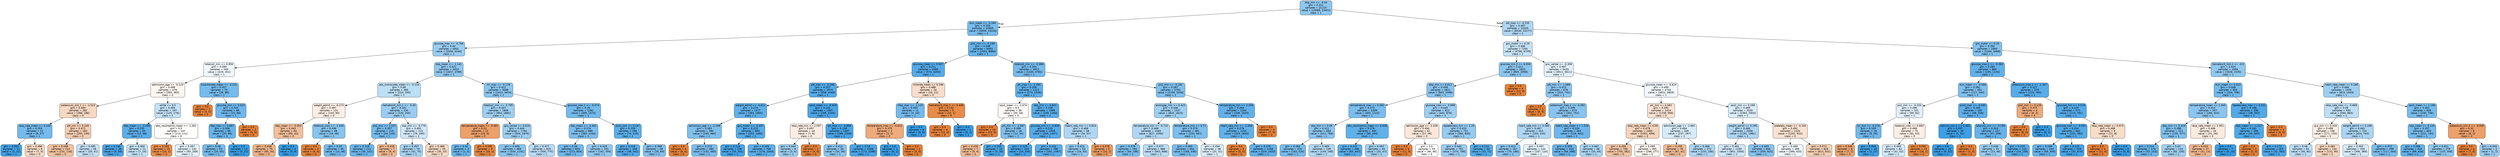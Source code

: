 digraph Tree {
node [shape=box, style="filled, rounded", color="black", fontname="helvetica"] ;
edge [fontname="helvetica"] ;
0 [label="dbp_min <= -0.04\ngini = 0.421\nsamples = 21110\nvalue = [10089, 23401]\nclass = 1", fillcolor="#8ec7f0"] ;
1 [label="bun_mean <= -0.394\ngini = 0.359\nsamples = 10905\nvalue = [4059, 13224]\nclass = 1", fillcolor="#76bbed"] ;
0 -> 1 [labeldistance=2.5, labelangle=45, headlabel="True"] ;
2 [label="glucose_max <= -0.766\ngini = 0.44\nsamples = 4002\nvalue = [2056, 4240]\nclass = 1", fillcolor="#99cdf2"] ;
1 -> 2 ;
3 [label="totalco2_min <= 0.956\ngini = 0.499\nsamples = 549\nvalue = [419, 451]\nclass = 1", fillcolor="#f1f8fd"] ;
2 -> 3 ;
4 [label="admission_age <= -0.123\ngini = 0.499\nsamples = 479\nvalue = [393, 365]\nclass = 0", fillcolor="#fdf6f1"] ;
3 -> 4 ;
5 [label="potassium_min.1 <= -1.523\ngini = 0.484\nsamples = 282\nvalue = [268, 186]\nclass = 0", fillcolor="#f7d8c2"] ;
4 -> 5 ;
6 [label="resp_rate_mean <= 0.165\ngini = 0.353\nsamples = 22\nvalue = [8, 27]\nclass = 1", fillcolor="#74baed"] ;
5 -> 6 ;
7 [label="gini = 0.083\nsamples = 13\nvalue = [1, 22]\nclass = 1", fillcolor="#42a1e6"] ;
6 -> 7 ;
8 [label="gini = 0.486\nsamples = 9\nvalue = [7, 5]\nclass = 0", fillcolor="#f8dbc6"] ;
6 -> 8 ;
9 [label="ptt_min <= 0.249\ngini = 0.471\nsamples = 260\nvalue = [260, 159]\nclass = 0", fillcolor="#f5ceb2"] ;
5 -> 9 ;
10 [label="gini = 0.448\nsamples = 214\nvalue = [231, 118]\nclass = 0", fillcolor="#f2c19e"] ;
9 -> 10 ;
11 [label="gini = 0.485\nsamples = 46\nvalue = [29, 41]\nclass = 1", fillcolor="#c5e2f7"] ;
9 -> 11 ;
12 [label="white <= 0.5\ngini = 0.484\nsamples = 197\nvalue = [125, 179]\nclass = 1", fillcolor="#c3e1f7"] ;
4 -> 12 ;
13 [label="dbp_mean <= -0.059\ngini = 0.255\nsamples = 50\nvalue = [12, 68]\nclass = 1", fillcolor="#5caeea"] ;
12 -> 13 ;
14 [label="gini = 0.146\nsamples = 39\nvalue = [5, 58]\nclass = 1", fillcolor="#4aa5e7"] ;
13 -> 14 ;
15 [label="gini = 0.484\nsamples = 11\nvalue = [7, 10]\nclass = 1", fillcolor="#c4e2f7"] ;
13 -> 15 ;
16 [label="abs_neutrophils_mean <= -1.091\ngini = 0.5\nsamples = 147\nvalue = [113, 111]\nclass = 0", fillcolor="#fffdfb"] ;
12 -> 16 ;
17 [label="gini = 0.165\nsamples = 15\nvalue = [20, 2]\nclass = 0", fillcolor="#e88e4d"] ;
16 -> 17 ;
18 [label="gini = 0.497\nsamples = 132\nvalue = [93, 109]\nclass = 1", fillcolor="#e2f1fb"] ;
16 -> 18 ;
19 [label="bicarbonate_mean <= -0.231\ngini = 0.357\nsamples = 70\nvalue = [26, 86]\nclass = 1", fillcolor="#75bbed"] ;
3 -> 19 ;
20 [label="gini = 0.0\nsamples = 2\nvalue = [3, 0]\nclass = 0", fillcolor="#e58139"] ;
19 -> 20 ;
21 [label="glucose_min <= 0.023\ngini = 0.333\nsamples = 68\nvalue = [23, 86]\nclass = 1", fillcolor="#6eb7ec"] ;
19 -> 21 ;
22 [label="dbp_max <= 0.667\ngini = 0.306\nsamples = 66\nvalue = [20, 86]\nclass = 1", fillcolor="#67b4eb"] ;
21 -> 22 ;
23 [label="gini = 0.36\nsamples = 53\nvalue = [20, 65]\nclass = 1", fillcolor="#76bbed"] ;
22 -> 23 ;
24 [label="gini = 0.0\nsamples = 13\nvalue = [0, 21]\nclass = 1", fillcolor="#399de5"] ;
22 -> 24 ;
25 [label="gini = 0.0\nsamples = 2\nvalue = [3, 0]\nclass = 0", fillcolor="#e58139"] ;
21 -> 25 ;
26 [label="sbp_mean <= -1.141\ngini = 0.421\nsamples = 3453\nvalue = [1637, 3789]\nclass = 1", fillcolor="#8fc7f0"] ;
2 -> 26 ;
27 [label="abs_monocytes_mean <= -0.124\ngini = 0.48\nsamples = 365\nvalue = [224, 335]\nclass = 1", fillcolor="#bddff6"] ;
26 -> 27 ;
28 [label="weight_admit <= -0.273\ngini = 0.497\nsamples = 131\nvalue = [104, 90]\nclass = 0", fillcolor="#fceee4"] ;
27 -> 28 ;
29 [label="dbp_mean <= -0.003\ngini = 0.443\nsamples = 83\nvalue = [85, 42]\nclass = 0", fillcolor="#f2bf9b"] ;
28 -> 29 ;
30 [label="gini = 0.408\nsamples = 79\nvalue = [85, 34]\nclass = 0", fillcolor="#efb388"] ;
29 -> 30 ;
31 [label="gini = 0.0\nsamples = 4\nvalue = [0, 8]\nclass = 1", fillcolor="#399de5"] ;
29 -> 31 ;
32 [label="totalco2_max <= -1.549\ngini = 0.406\nsamples = 48\nvalue = [19, 48]\nclass = 1", fillcolor="#87c4ef"] ;
28 -> 32 ;
33 [label="gini = 0.0\nsamples = 3\nvalue = [5, 0]\nclass = 0", fillcolor="#e58139"] ;
32 -> 33 ;
34 [label="gini = 0.35\nsamples = 45\nvalue = [14, 48]\nclass = 1", fillcolor="#73baed"] ;
32 -> 34 ;
35 [label="hematocrit_min.1 <= -0.35\ngini = 0.441\nsamples = 234\nvalue = [120, 245]\nclass = 1", fillcolor="#9acdf2"] ;
27 -> 35 ;
36 [label="po2_min <= 1.537\ngini = 0.357\nsamples = 119\nvalue = [44, 145]\nclass = 1", fillcolor="#75bbed"] ;
35 -> 36 ;
37 [label="gini = 0.319\nsamples = 112\nvalue = [35, 141]\nclass = 1", fillcolor="#6ab5eb"] ;
36 -> 37 ;
38 [label="gini = 0.426\nsamples = 7\nvalue = [9, 4]\nclass = 0", fillcolor="#f1b991"] ;
36 -> 38 ;
39 [label="sbp_min <= -0.776\ngini = 0.491\nsamples = 115\nvalue = [76, 100]\nclass = 1", fillcolor="#cfe7f9"] ;
35 -> 39 ;
40 [label="gini = 0.457\nsamples = 70\nvalue = [41, 75]\nclass = 1", fillcolor="#a5d3f3"] ;
39 -> 40 ;
41 [label="gini = 0.486\nsamples = 45\nvalue = [35, 25]\nclass = 0", fillcolor="#f8dbc6"] ;
39 -> 41 ;
42 [label="inr_max <= -0.178\ngini = 0.412\nsamples = 3088\nvalue = [1413, 3454]\nclass = 1", fillcolor="#8ac5f0"] ;
26 -> 42 ;
43 [label="totalco2_min <= -2.795\ngini = 0.447\nsamples = 1806\nvalue = [954, 1881]\nclass = 1", fillcolor="#9dcff2"] ;
42 -> 43 ;
44 [label="temperature_mean <= -0.581\ngini = 0.32\nsamples = 12\nvalue = [20, 5]\nclass = 0", fillcolor="#eca06a"] ;
43 -> 44 ;
45 [label="gini = 0.32\nsamples = 3\nvalue = [1, 4]\nclass = 1", fillcolor="#6ab6ec"] ;
44 -> 45 ;
46 [label="gini = 0.095\nsamples = 9\nvalue = [19, 1]\nclass = 0", fillcolor="#e68843"] ;
44 -> 46 ;
47 [label="gcs_verbal <= 0.618\ngini = 0.444\nsamples = 1794\nvalue = [934, 1876]\nclass = 1", fillcolor="#9ccef2"] ;
43 -> 47 ;
48 [label="gini = 0.406\nsamples = 969\nvalue = [434, 1101]\nclass = 1", fillcolor="#87c4ef"] ;
47 -> 48 ;
49 [label="gini = 0.477\nsamples = 825\nvalue = [500, 775]\nclass = 1", fillcolor="#b9dcf6"] ;
47 -> 49 ;
50 [label="glucose_max.2 <= -0.074\ngini = 0.35\nsamples = 1282\nvalue = [459, 1573]\nclass = 1", fillcolor="#73baed"] ;
42 -> 50 ;
51 [label="dbp_mean <= -0.481\ngini = 0.374\nsamples = 986\nvalue = [385, 1163]\nclass = 1", fillcolor="#7bbdee"] ;
50 -> 51 ;
52 [label="gini = 0.34\nsamples = 655\nvalue = [223, 804]\nclass = 1", fillcolor="#70b8ec"] ;
51 -> 52 ;
53 [label="gini = 0.429\nsamples = 331\nvalue = [162, 359]\nclass = 1", fillcolor="#92c9f1"] ;
51 -> 53 ;
54 [label="pco2_min <= 0.247\ngini = 0.259\nsamples = 296\nvalue = [74, 410]\nclass = 1", fillcolor="#5dafea"] ;
50 -> 54 ;
55 [label="gini = 0.216\nsamples = 238\nvalue = [48, 341]\nclass = 1", fillcolor="#55abe9"] ;
54 -> 55 ;
56 [label="gini = 0.398\nsamples = 58\nvalue = [26, 69]\nclass = 1", fillcolor="#84c2ef"] ;
54 -> 56 ;
57 [label="po2_min <= -0.199\ngini = 0.298\nsamples = 6903\nvalue = [2003, 8984]\nclass = 1", fillcolor="#65b3eb"] ;
1 -> 57 ;
58 [label="glucose_mean <= 5.937\ngini = 0.211\nsamples = 2990\nvalue = [573, 4200]\nclass = 1", fillcolor="#54aae9"] ;
57 -> 58 ;
59 [label="ptt_max <= -0.299\ngini = 0.207\nsamples = 2974\nvalue = [558, 4189]\nclass = 1", fillcolor="#53aae8"] ;
58 -> 59 ;
60 [label="weight_admit <= -0.612\ngini = 0.274\nsamples = 1377\nvalue = [363, 1855]\nclass = 1", fillcolor="#60b0ea"] ;
59 -> 60 ;
61 [label="admission_age <= -2.198\ngini = 0.383\nsamples = 384\nvalue = [160, 460]\nclass = 1", fillcolor="#7ebfee"] ;
60 -> 61 ;
62 [label="gini = 0.0\nsamples = 4\nvalue = [8, 0]\nclass = 0", fillcolor="#e58139"] ;
61 -> 62 ;
63 [label="gini = 0.373\nsamples = 380\nvalue = [152, 460]\nclass = 1", fillcolor="#7abdee"] ;
61 -> 63 ;
64 [label="gcs_motor <= -0.307\ngini = 0.222\nsamples = 993\nvalue = [203, 1395]\nclass = 1", fillcolor="#56abe9"] ;
60 -> 64 ;
65 [label="gini = 0.124\nsamples = 235\nvalue = [25, 351]\nclass = 1", fillcolor="#47a4e7"] ;
64 -> 65 ;
66 [label="gini = 0.249\nsamples = 758\nvalue = [178, 1044]\nclass = 1", fillcolor="#5baee9"] ;
64 -> 66 ;
67 [label="spo2_mean <= -8.618\ngini = 0.142\nsamples = 1597\nvalue = [195, 2334]\nclass = 1", fillcolor="#4aa5e7"] ;
59 -> 67 ;
68 [label="resp_rate_min <= 2.597\ngini = 0.497\nsamples = 10\nvalue = [7, 6]\nclass = 0", fillcolor="#fbede3"] ;
67 -> 68 ;
69 [label="gini = 0.444\nsamples = 8\nvalue = [3, 6]\nclass = 1", fillcolor="#9ccef2"] ;
68 -> 69 ;
70 [label="gini = 0.0\nsamples = 2\nvalue = [4, 0]\nclass = 0", fillcolor="#e58139"] ;
68 -> 70 ;
71 [label="ph_max <= -3.896\ngini = 0.138\nsamples = 1587\nvalue = [188, 2328]\nclass = 1", fillcolor="#49a5e7"] ;
67 -> 71 ;
72 [label="gini = 0.413\nsamples = 29\nvalue = [16, 39]\nclass = 1", fillcolor="#8ac5f0"] ;
71 -> 72 ;
73 [label="gini = 0.13\nsamples = 1558\nvalue = [172, 2289]\nclass = 1", fillcolor="#48a4e7"] ;
71 -> 73 ;
74 [label="chloride_mean <= 0.196\ngini = 0.488\nsamples = 16\nvalue = [15, 11]\nclass = 0", fillcolor="#f8ddca"] ;
58 -> 74 ;
75 [label="mbp_max <= -1.115\ngini = 0.355\nsamples = 11\nvalue = [3, 10]\nclass = 1", fillcolor="#74baed"] ;
74 -> 75 ;
76 [label="temperature_max <= -4.615\ngini = 0.375\nsamples = 3\nvalue = [3, 1]\nclass = 0", fillcolor="#eeab7b"] ;
75 -> 76 ;
77 [label="gini = 0.0\nsamples = 1\nvalue = [0, 1]\nclass = 1", fillcolor="#399de5"] ;
76 -> 77 ;
78 [label="gini = 0.0\nsamples = 2\nvalue = [3, 0]\nclass = 0", fillcolor="#e58139"] ;
76 -> 78 ;
79 [label="gini = 0.0\nsamples = 8\nvalue = [0, 9]\nclass = 1", fillcolor="#399de5"] ;
75 -> 79 ;
80 [label="hematocrit_max.1 <= 0.436\ngini = 0.142\nsamples = 5\nvalue = [12, 1]\nclass = 0", fillcolor="#e78c49"] ;
74 -> 80 ;
81 [label="gini = 0.0\nsamples = 4\nvalue = [12, 0]\nclass = 0", fillcolor="#e58139"] ;
80 -> 81 ;
82 [label="gini = 0.0\nsamples = 1\nvalue = [0, 1]\nclass = 1", fillcolor="#399de5"] ;
80 -> 82 ;
83 [label="totalco2_min <= -0.086\ngini = 0.354\nsamples = 3913\nvalue = [1430, 4784]\nclass = 1", fillcolor="#74baed"] ;
57 -> 83 ;
84 [label="ph_max <= -2.495\ngini = 0.258\nsamples = 1122\nvalue = [274, 1528]\nclass = 1", fillcolor="#5dafea"] ;
83 -> 84 ;
85 [label="spo2_mean <= -1.674\ngini = 0.5\nsamples = 36\nvalue = [35, 34]\nclass = 0", fillcolor="#fefbf9"] ;
84 -> 85 ;
86 [label="gini = 0.0\nsamples = 10\nvalue = [23, 0]\nclass = 0", fillcolor="#e58139"] ;
85 -> 86 ;
87 [label="ph_min <= -2.967\ngini = 0.386\nsamples = 26\nvalue = [12, 34]\nclass = 1", fillcolor="#7fc0ee"] ;
85 -> 87 ;
88 [label="gini = 0.426\nsamples = 7\nvalue = [9, 4]\nclass = 0", fillcolor="#f1b991"] ;
87 -> 88 ;
89 [label="gini = 0.165\nsamples = 19\nvalue = [3, 30]\nclass = 1", fillcolor="#4da7e8"] ;
87 -> 89 ;
90 [label="sbp_min <= 0.841\ngini = 0.238\nsamples = 1086\nvalue = [239, 1494]\nclass = 1", fillcolor="#59ade9"] ;
84 -> 90 ;
91 [label="glucose_min <= -0.809\ngini = 0.219\nsamples = 1028\nvalue = [205, 1437]\nclass = 1", fillcolor="#55abe9"] ;
90 -> 91 ;
92 [label="gini = 0.123\nsamples = 232\nvalue = [24, 340]\nclass = 1", fillcolor="#47a4e7"] ;
91 -> 92 ;
93 [label="gini = 0.243\nsamples = 796\nvalue = [181, 1097]\nclass = 1", fillcolor="#5aade9"] ;
91 -> 93 ;
94 [label="heart_rate_min <= 0.824\ngini = 0.468\nsamples = 58\nvalue = [34, 57]\nclass = 1", fillcolor="#afd7f5"] ;
90 -> 94 ;
95 [label="gini = 0.423\nsamples = 53\nvalue = [24, 55]\nclass = 1", fillcolor="#8fc8f0"] ;
94 -> 95 ;
96 [label="gini = 0.278\nsamples = 5\nvalue = [10, 2]\nclass = 0", fillcolor="#ea9a61"] ;
94 -> 96 ;
97 [label="po2_min <= -0.182\ngini = 0.387\nsamples = 2791\nvalue = [1156, 3256]\nclass = 1", fillcolor="#7fc0ee"] ;
83 -> 97 ;
98 [label="aniongap_min <= 0.425\ngini = 0.446\nsamples = 1537\nvalue = [820, 1623]\nclass = 1", fillcolor="#9dcff2"] ;
97 -> 98 ;
99 [label="temperature_min <= -0.722\ngini = 0.468\nsamples = 1045\nvalue = [627, 1056]\nclass = 1", fillcolor="#afd7f4"] ;
98 -> 99 ;
100 [label="gini = 0.379\nsamples = 165\nvalue = [64, 188]\nclass = 1", fillcolor="#7cbeee"] ;
99 -> 100 ;
101 [label="gini = 0.477\nsamples = 880\nvalue = [563, 868]\nclass = 1", fillcolor="#b9ddf6"] ;
99 -> 101 ;
102 [label="temperature_min <= 0.71\ngini = 0.379\nsamples = 492\nvalue = [193, 567]\nclass = 1", fillcolor="#7cbeee"] ;
98 -> 102 ;
103 [label="gini = 0.363\nsamples = 454\nvalue = [168, 536]\nclass = 1", fillcolor="#77bced"] ;
102 -> 103 ;
104 [label="gini = 0.494\nsamples = 38\nvalue = [25, 31]\nclass = 1", fillcolor="#d9ecfa"] ;
102 -> 104 ;
105 [label="temperature_min <= 2.256\ngini = 0.283\nsamples = 1254\nvalue = [336, 1633]\nclass = 1", fillcolor="#62b1ea"] ;
97 -> 105 ;
106 [label="heart_rate_min <= -2.656\ngini = 0.279\nsamples = 1250\nvalue = [329, 1633]\nclass = 1", fillcolor="#61b1ea"] ;
105 -> 106 ;
107 [label="gini = 0.0\nsamples = 2\nvalue = [5, 0]\nclass = 0", fillcolor="#e58139"] ;
106 -> 107 ;
108 [label="gini = 0.276\nsamples = 1248\nvalue = [324, 1633]\nclass = 1", fillcolor="#60b0ea"] ;
106 -> 108 ;
109 [label="gini = 0.0\nsamples = 4\nvalue = [7, 0]\nclass = 0", fillcolor="#e58139"] ;
105 -> 109 ;
110 [label="ptt_max <= -0.235\ngini = 0.467\nsamples = 10205\nvalue = [6030, 10177]\nclass = 1", fillcolor="#aed7f4"] ;
0 -> 110 [labeldistance=2.5, labelangle=-45, headlabel="False"] ;
111 [label="gcs_motor <= 0.26\ngini = 0.486\nsamples = 7245\nvalue = [4766, 6709]\nclass = 1", fillcolor="#c6e3f7"] ;
110 -> 111 ;
112 [label="glucose_min.2 <= 6.958\ngini = 0.411\nsamples = 1825\nvalue = [855, 2098]\nclass = 1", fillcolor="#8ac5f0"] ;
111 -> 112 ;
113 [label="dbp_min <= 0.611\ngini = 0.409\nsamples = 1821\nvalue = [843, 2098]\nclass = 1", fillcolor="#89c4ef"] ;
112 -> 113 ;
114 [label="temperature_max <= 0.582\ngini = 0.373\nsamples = 1009\nvalue = [402, 1222]\nclass = 1", fillcolor="#7abdee"] ;
113 -> 114 ;
115 [label="sbp_min <= 0.09\ngini = 0.411\nsamples = 669\nvalue = [312, 768]\nclass = 1", fillcolor="#89c5f0"] ;
114 -> 115 ;
116 [label="gini = 0.363\nsamples = 420\nvalue = [163, 520]\nclass = 1", fillcolor="#77bced"] ;
115 -> 116 ;
117 [label="gini = 0.469\nsamples = 249\nvalue = [149, 248]\nclass = 1", fillcolor="#b0d8f5"] ;
115 -> 117 ;
118 [label="abs_neutrophils_mean <= 0.838\ngini = 0.276\nsamples = 340\nvalue = [90, 454]\nclass = 1", fillcolor="#60b0ea"] ;
114 -> 118 ;
119 [label="gini = 0.237\nsamples = 296\nvalue = [65, 407]\nclass = 1", fillcolor="#59ade9"] ;
118 -> 119 ;
120 [label="gini = 0.453\nsamples = 44\nvalue = [25, 47]\nclass = 1", fillcolor="#a2d1f3"] ;
118 -> 120 ;
121 [label="glucose_max <= -0.898\ngini = 0.445\nsamples = 812\nvalue = [441, 876]\nclass = 1", fillcolor="#9dcef2"] ;
113 -> 121 ;
122 [label="admission_age <= -2.249\ngini = 0.494\nsamples = 61\nvalue = [57, 46]\nclass = 0", fillcolor="#fae7d9"] ;
121 -> 122 ;
123 [label="gini = 0.0\nsamples = 6\nvalue = [11, 0]\nclass = 0", fillcolor="#e58139"] ;
122 -> 123 ;
124 [label="gini = 0.5\nsamples = 55\nvalue = [46, 46]\nclass = 0", fillcolor="#ffffff"] ;
122 -> 124 ;
125 [label="baseexcess_min <= 1.29\ngini = 0.433\nsamples = 751\nvalue = [384, 830]\nclass = 1", fillcolor="#95caf1"] ;
121 -> 125 ;
126 [label="gini = 0.442\nsamples = 701\nvalue = [374, 758]\nclass = 1", fillcolor="#9bcdf2"] ;
125 -> 126 ;
127 [label="gini = 0.214\nsamples = 50\nvalue = [10, 72]\nclass = 1", fillcolor="#54abe9"] ;
125 -> 127 ;
128 [label="gini = 0.0\nsamples = 4\nvalue = [12, 0]\nclass = 0", fillcolor="#e58139"] ;
112 -> 128 ;
129 [label="gcs_verbal <= -0.308\ngini = 0.497\nsamples = 5420\nvalue = [3911, 4611]\nclass = 1", fillcolor="#e1f0fb"] ;
111 -> 129 ;
130 [label="ptt_min <= -1.089\ngini = 0.413\nsamples = 676\nvalue = [310, 752]\nclass = 1", fillcolor="#8bc5f0"] ;
129 -> 130 ;
131 [label="gini = 0.0\nsamples = 3\nvalue = [8, 0]\nclass = 0", fillcolor="#e58139"] ;
130 -> 131 ;
132 [label="potassium_max.1 <= -0.392\ngini = 0.409\nsamples = 673\nvalue = [302, 752]\nclass = 1", fillcolor="#89c4ef"] ;
130 -> 132 ;
133 [label="heart_rate_min <= 0.069\ngini = 0.467\nsamples = 310\nvalue = [183, 310]\nclass = 1", fillcolor="#aed7f4"] ;
132 -> 133 ;
134 [label="gini = 0.412\nsamples = 167\nvalue = [76, 186]\nclass = 1", fillcolor="#8ac5f0"] ;
133 -> 134 ;
135 [label="gini = 0.497\nsamples = 143\nvalue = [107, 124]\nclass = 1", fillcolor="#e4f2fb"] ;
133 -> 135 ;
136 [label="heart_rate_mean <= 1.028\ngini = 0.334\nsamples = 363\nvalue = [119, 442]\nclass = 1", fillcolor="#6eb7ec"] ;
132 -> 136 ;
137 [label="gini = 0.309\nsamples = 315\nvalue = [94, 398]\nclass = 1", fillcolor="#68b4eb"] ;
136 -> 137 ;
138 [label="gini = 0.462\nsamples = 48\nvalue = [25, 44]\nclass = 1", fillcolor="#aad5f4"] ;
136 -> 138 ;
139 [label="glucose_mean <= -0.624\ngini = 0.499\nsamples = 4744\nvalue = [3601, 3859]\nclass = 1", fillcolor="#f2f8fd"] ;
129 -> 139 ;
140 [label="ph_min <= 0.382\ngini = 0.492\nsamples = 1414\nvalue = [1238, 956]\nclass = 0", fillcolor="#f9e2d2"] ;
139 -> 140 ;
141 [label="resp_rate_mean <= 0.09\ngini = 0.479\nsamples = 1065\nvalue = [1001, 659]\nclass = 0", fillcolor="#f6d4bb"] ;
140 -> 141 ;
142 [label="gini = 0.456\nsamples = 700\nvalue = [705, 382]\nclass = 0", fillcolor="#f3c5a4"] ;
141 -> 142 ;
143 [label="gini = 0.499\nsamples = 365\nvalue = [296, 277]\nclass = 0", fillcolor="#fdf7f2"] ;
141 -> 143 ;
144 [label="admission_age <= -1.681\ngini = 0.494\nsamples = 349\nvalue = [237, 297]\nclass = 1", fillcolor="#d7ebfa"] ;
140 -> 144 ;
145 [label="gini = 0.435\nsamples = 76\nvalue = [87, 41]\nclass = 0", fillcolor="#f1bc96"] ;
144 -> 145 ;
146 [label="gini = 0.466\nsamples = 273\nvalue = [150, 256]\nclass = 1", fillcolor="#add6f4"] ;
144 -> 146 ;
147 [label="spo2_min <= 0.268\ngini = 0.495\nsamples = 3330\nvalue = [2363, 2903]\nclass = 1", fillcolor="#daedfa"] ;
139 -> 147 ;
148 [label="weight_admit <= 0.295\ngini = 0.466\nsamples = 2006\nvalue = [1161, 1981]\nclass = 1", fillcolor="#add6f4"] ;
147 -> 148 ;
149 [label="gini = 0.491\nsamples = 1180\nvalue = [802, 1056]\nclass = 1", fillcolor="#cfe7f9"] ;
148 -> 149 ;
150 [label="gini = 0.403\nsamples = 826\nvalue = [359, 925]\nclass = 1", fillcolor="#86c3ef"] ;
148 -> 150 ;
151 [label="platelets_mean <= -0.194\ngini = 0.491\nsamples = 1324\nvalue = [1202, 922]\nclass = 0", fillcolor="#f9e2d1"] ;
147 -> 151 ;
152 [label="gini = 0.499\nsamples = 496\nvalue = [389, 420]\nclass = 1", fillcolor="#f0f8fd"] ;
151 -> 152 ;
153 [label="gini = 0.472\nsamples = 828\nvalue = [813, 502]\nclass = 0", fillcolor="#f5cfb3"] ;
151 -> 153 ;
154 [label="gcs_motor <= 0.26\ngini = 0.392\nsamples = 2960\nvalue = [1264, 3468]\nclass = 1", fillcolor="#81c1ee"] ;
110 -> 154 ;
155 [label="glucose_max.2 <= -0.383\ngini = 0.285\nsamples = 866\nvalue = [236, 1133]\nclass = 1", fillcolor="#62b1ea"] ;
154 -> 155 ;
156 [label="bun_mean <= -0.566\ngini = 0.381\nsamples = 291\nvalue = [117, 340]\nclass = 1", fillcolor="#7dbfee"] ;
155 -> 156 ;
157 [label="po2_min <= -0.333\ngini = 0.496\nsamples = 101\nvalue = [69, 82]\nclass = 1", fillcolor="#e0effb"] ;
156 -> 157 ;
158 [label="inr_min <= -0.276\ngini = 0.339\nsamples = 26\nvalue = [8, 29]\nclass = 1", fillcolor="#70b8ec"] ;
157 -> 158 ;
159 [label="gini = 0.346\nsamples = 8\nvalue = [7, 2]\nclass = 0", fillcolor="#eca572"] ;
158 -> 159 ;
160 [label="gini = 0.069\nsamples = 18\nvalue = [1, 27]\nclass = 1", fillcolor="#40a1e6"] ;
158 -> 160 ;
161 [label="totalco2_max <= 0.692\ngini = 0.498\nsamples = 75\nvalue = [61, 53]\nclass = 0", fillcolor="#fceee5"] ;
157 -> 161 ;
162 [label="gini = 0.493\nsamples = 62\nvalue = [41, 52]\nclass = 1", fillcolor="#d5eafa"] ;
161 -> 162 ;
163 [label="gini = 0.091\nsamples = 13\nvalue = [20, 1]\nclass = 0", fillcolor="#e68743"] ;
161 -> 163 ;
164 [label="pco2_max <= -0.565\ngini = 0.265\nsamples = 190\nvalue = [48, 258]\nclass = 1", fillcolor="#5eafea"] ;
156 -> 164 ;
165 [label="calcium_min.1 <= 2.691\ngini = 0.037\nsamples = 33\nvalue = [1, 52]\nclass = 1", fillcolor="#3d9fe6"] ;
164 -> 165 ;
166 [label="gini = 0.0\nsamples = 32\nvalue = [0, 52]\nclass = 1", fillcolor="#399de5"] ;
165 -> 166 ;
167 [label="gini = 0.0\nsamples = 1\nvalue = [1, 0]\nclass = 0", fillcolor="#e58139"] ;
165 -> 167 ;
168 [label="totalco2_min <= -0.295\ngini = 0.303\nsamples = 157\nvalue = [47, 206]\nclass = 1", fillcolor="#66b3eb"] ;
164 -> 168 ;
169 [label="gini = 0.438\nsamples = 41\nvalue = [23, 48]\nclass = 1", fillcolor="#98ccf1"] ;
168 -> 169 ;
170 [label="gini = 0.229\nsamples = 116\nvalue = [24, 158]\nclass = 1", fillcolor="#57ace9"] ;
168 -> 170 ;
171 [label="potassium_max.1 <= -1.347\ngini = 0.227\nsamples = 575\nvalue = [119, 793]\nclass = 1", fillcolor="#57ace9"] ;
155 -> 171 ;
172 [label="po2_min <= 0.126\ngini = 0.375\nsamples = 4\nvalue = [6, 2]\nclass = 0", fillcolor="#eeab7b"] ;
171 -> 172 ;
173 [label="gini = 0.0\nsamples = 3\nvalue = [6, 0]\nclass = 0", fillcolor="#e58139"] ;
172 -> 173 ;
174 [label="gini = 0.0\nsamples = 1\nvalue = [0, 2]\nclass = 1", fillcolor="#399de5"] ;
172 -> 174 ;
175 [label="glucose_min <= 3.518\ngini = 0.219\nsamples = 571\nvalue = [113, 791]\nclass = 1", fillcolor="#55abe9"] ;
171 -> 175 ;
176 [label="glucose_max <= -0.002\ngini = 0.204\nsamples = 562\nvalue = [102, 783]\nclass = 1", fillcolor="#53aae8"] ;
175 -> 176 ;
177 [label="gini = 0.298\nsamples = 243\nvalue = [69, 309]\nclass = 1", fillcolor="#65b3eb"] ;
176 -> 177 ;
178 [label="gini = 0.122\nsamples = 319\nvalue = [33, 474]\nclass = 1", fillcolor="#47a4e7"] ;
176 -> 178 ;
179 [label="resp_rate_mean <= 0.973\ngini = 0.488\nsamples = 9\nvalue = [11, 8]\nclass = 0", fillcolor="#f8ddc9"] ;
175 -> 179 ;
180 [label="gini = 0.0\nsamples = 4\nvalue = [11, 0]\nclass = 0", fillcolor="#e58139"] ;
179 -> 180 ;
181 [label="gini = 0.0\nsamples = 5\nvalue = [0, 8]\nclass = 1", fillcolor="#399de5"] ;
179 -> 181 ;
182 [label="hematocrit_min.1 <= -0.5\ngini = 0.424\nsamples = 2094\nvalue = [1028, 2335]\nclass = 1", fillcolor="#90c8f0"] ;
154 -> 182 ;
183 [label="bun_mean <= 0.022\ngini = 0.348\nsamples = 555\nvalue = [204, 706]\nclass = 1", fillcolor="#72b9ed"] ;
182 -> 183 ;
184 [label="temperature_mean <= 1.045\ngini = 0.413\nsamples = 347\nvalue = [166, 403]\nclass = 1", fillcolor="#8bc5f0"] ;
183 -> 184 ;
185 [label="dbp_min <= 0.416\ngini = 0.388\nsamples = 313\nvalue = [135, 377]\nclass = 1", fillcolor="#80c0ee"] ;
184 -> 185 ;
186 [label="gini = 0.314\nsamples = 170\nvalue = [53, 219]\nclass = 1", fillcolor="#69b5eb"] ;
185 -> 186 ;
187 [label="gini = 0.45\nsamples = 143\nvalue = [82, 158]\nclass = 1", fillcolor="#a0d0f2"] ;
185 -> 187 ;
188 [label="resp_rate_mean <= 1.951\ngini = 0.496\nsamples = 34\nvalue = [31, 26]\nclass = 0", fillcolor="#fbebdf"] ;
184 -> 188 ;
189 [label="gini = 0.416\nsamples = 27\nvalue = [31, 13]\nclass = 0", fillcolor="#f0b68c"] ;
188 -> 189 ;
190 [label="gini = 0.0\nsamples = 7\nvalue = [0, 13]\nclass = 1", fillcolor="#399de5"] ;
188 -> 190 ;
191 [label="baseexcess_max <= 3.222\ngini = 0.198\nsamples = 208\nvalue = [38, 303]\nclass = 1", fillcolor="#52a9e8"] ;
183 -> 191 ;
192 [label="dbp_mean <= -1.017\ngini = 0.181\nsamples = 206\nvalue = [34, 303]\nclass = 1", fillcolor="#4fa8e8"] ;
191 -> 192 ;
193 [label="gini = 0.0\nsamples = 1\nvalue = [2, 0]\nclass = 0", fillcolor="#e58139"] ;
192 -> 193 ;
194 [label="gini = 0.173\nsamples = 205\nvalue = [32, 303]\nclass = 1", fillcolor="#4ea7e8"] ;
192 -> 194 ;
195 [label="gini = 0.0\nsamples = 2\nvalue = [4, 0]\nclass = 0", fillcolor="#e58139"] ;
191 -> 195 ;
196 [label="heart_rate_mean <= 0.288\ngini = 0.446\nsamples = 1539\nvalue = [824, 1629]\nclass = 1", fillcolor="#9dcff2"] ;
182 -> 196 ;
197 [label="resp_rate_max <= -0.869\ngini = 0.48\nsamples = 930\nvalue = [594, 893]\nclass = 1", fillcolor="#bddef6"] ;
196 -> 197 ;
198 [label="gcs_min <= 0.318\ngini = 0.498\nsamples = 196\nvalue = [171, 150]\nclass = 0", fillcolor="#fcf0e7"] ;
197 -> 198 ;
199 [label="gini = 0.48\nsamples = 62\nvalue = [40, 60]\nclass = 1", fillcolor="#bddef6"] ;
198 -> 199 ;
200 [label="gini = 0.483\nsamples = 134\nvalue = [131, 90]\nclass = 0", fillcolor="#f7d8c1"] ;
198 -> 200 ;
201 [label="weight_admit <= 0.196\ngini = 0.462\nsamples = 734\nvalue = [423, 743]\nclass = 1", fillcolor="#aad5f4"] ;
197 -> 201 ;
202 [label="gini = 0.493\nsamples = 435\nvalue = [306, 389]\nclass = 1", fillcolor="#d5eaf9"] ;
201 -> 202 ;
203 [label="gini = 0.373\nsamples = 299\nvalue = [117, 354]\nclass = 1", fillcolor="#7abdee"] ;
201 -> 203 ;
204 [label="spo2_mean <= 1.196\ngini = 0.363\nsamples = 609\nvalue = [230, 736]\nclass = 1", fillcolor="#77bced"] ;
196 -> 204 ;
205 [label="sbp_mean <= 0.116\ngini = 0.357\nsamples = 603\nvalue = [222, 734]\nclass = 1", fillcolor="#75bbed"] ;
204 -> 205 ;
206 [label="gini = 0.286\nsamples = 324\nvalue = [89, 426]\nclass = 1", fillcolor="#62b1ea"] ;
205 -> 206 ;
207 [label="gini = 0.421\nsamples = 279\nvalue = [133, 308]\nclass = 1", fillcolor="#8ec7f0"] ;
205 -> 207 ;
208 [label="potassium_min.1 <= -0.558\ngini = 0.32\nsamples = 6\nvalue = [8, 2]\nclass = 0", fillcolor="#eca06a"] ;
204 -> 208 ;
209 [label="gini = 0.0\nsamples = 4\nvalue = [7, 0]\nclass = 0", fillcolor="#e58139"] ;
208 -> 209 ;
210 [label="gini = 0.444\nsamples = 2\nvalue = [1, 2]\nclass = 1", fillcolor="#9ccef2"] ;
208 -> 210 ;
}